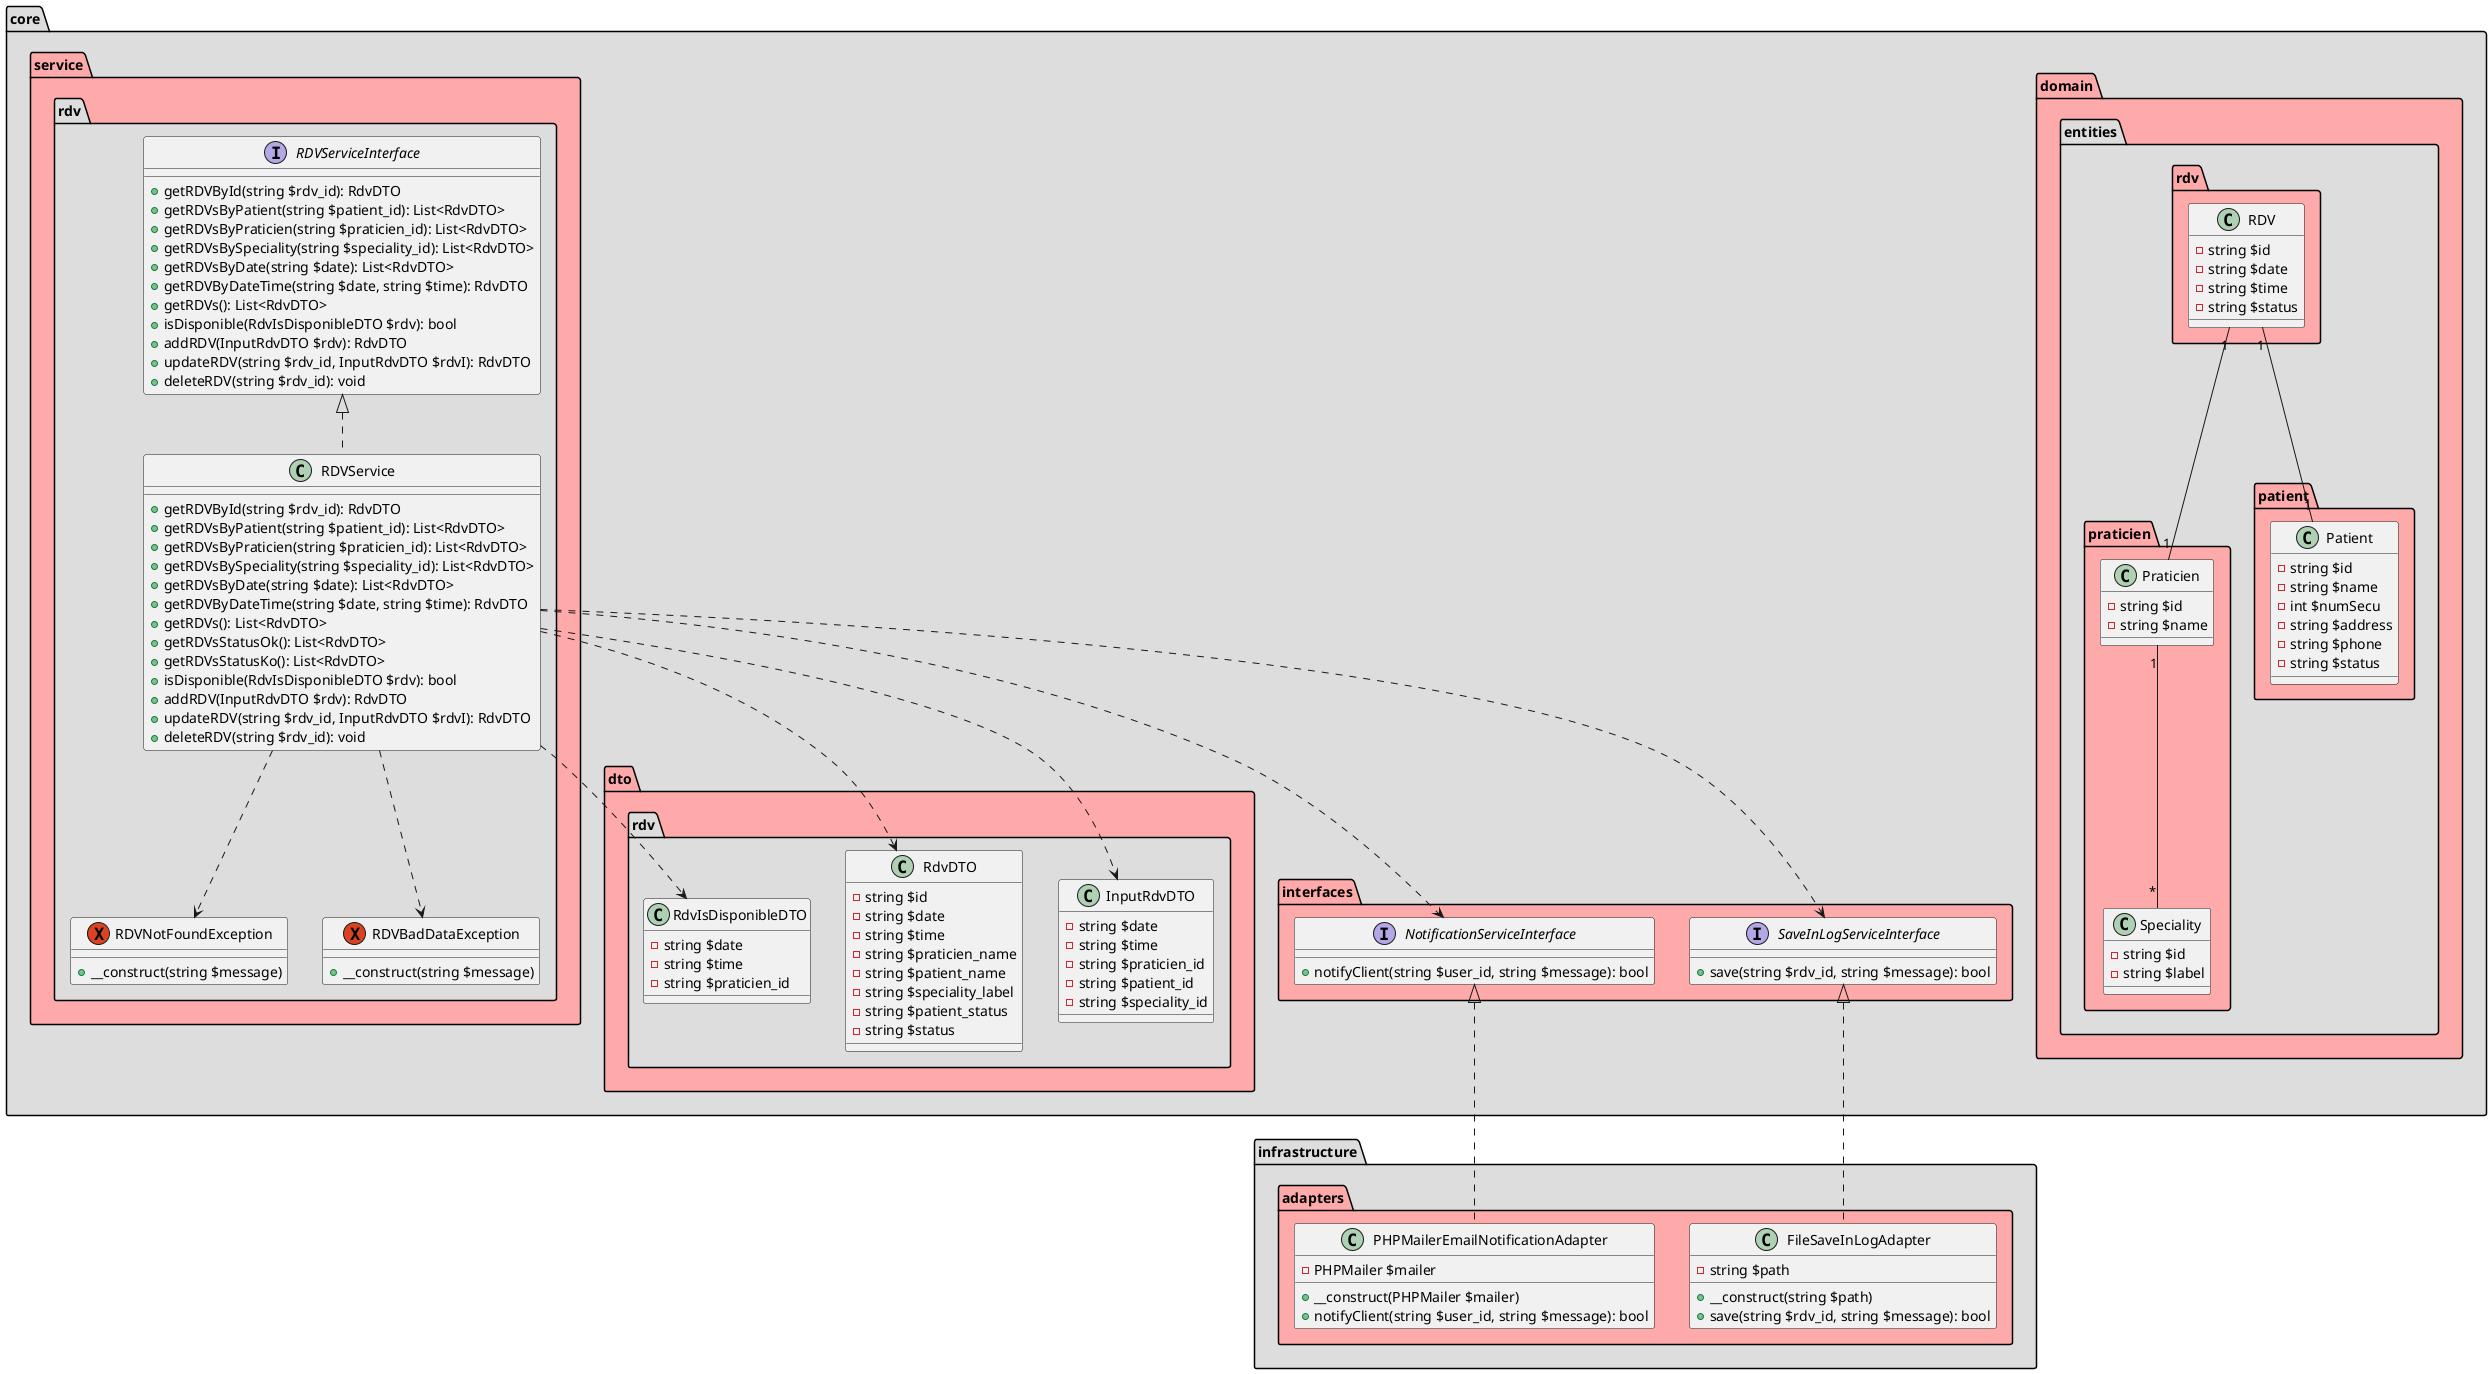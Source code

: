 @startuml
package "core" #DDDDDD{
    package "dto" #FFAAAA{
        package "rdv" #DDDDDD{
            class "InputRdvDTO"{
                - string $date
                - string $time
                - string $praticien_id
                - string $patient_id
                - string $speciality_id
            }
            class "RdvDTO"{
                - string $id
                - string $date
                - string $time
                - string $praticien_name
                - string $patient_name
                - string $speciality_label
                - string $patient_status
                - string $status
            }
            class "RdvIsDisponibleDTO"{
                - string $date
                - string $time
                - string $praticien_id
            }
        }
    }
    package "domain" #FFAAAA{
        package "entities" #DDDDDD{

            package "rdv" #FFAAAA{
                class "RDV"{
                    - string $id
                    - string $date
                    - string $time
                    - string $status
                }

            }
            package "praticien" #FFAAAA{
                class "Praticien"{
                    - string $id
                    - string $name
                }
                class "Speciality" {
                    - string $id
                    - string $label
                }
            }
            package "patient" #FFAAAA{
                class "Patient"{
                    - string $id
                    - string $name
                    - int $numSecu
                    - string $address
                    - string $phone
                    - string $status
                }

            }
            "RDV" "1"--"1" "Praticien"
            "RDV" "1"--"1" "Patient"
            "Praticien" "1"--"*" "Speciality"

        }
    }
    package "service" #FFAAAA{

            package "rdv" #DDDDDD{
                interface "RDVServiceInterface"{
                    + getRDVById(string $rdv_id): RdvDTO
                    + getRDVsByPatient(string $patient_id): List<RdvDTO>
                    + getRDVsByPraticien(string $praticien_id): List<RdvDTO>
                    + getRDVsBySpeciality(string $speciality_id): List<RdvDTO>
                    + getRDVsByDate(string $date): List<RdvDTO>
                    + getRDVByDateTime(string $date, string $time): RdvDTO
                    + getRDVs(): List<RdvDTO>
                    + isDisponible(RdvIsDisponibleDTO $rdv): bool
                    + addRDV(InputRdvDTO $rdv): RdvDTO
                    + updateRDV(string $rdv_id, InputRdvDTO $rdvI): RdvDTO
                    + deleteRDV(string $rdv_id): void
                }
                class "RDVService"{
                    + getRDVById(string $rdv_id): RdvDTO
                    + getRDVsByPatient(string $patient_id): List<RdvDTO>
                    + getRDVsByPraticien(string $praticien_id): List<RdvDTO>
                    + getRDVsBySpeciality(string $speciality_id): List<RdvDTO>
                    + getRDVsByDate(string $date): List<RdvDTO>
                    + getRDVByDateTime(string $date, string $time): RdvDTO
                    + getRDVs(): List<RdvDTO>
                    + getRDVsStatusOk(): List<RdvDTO>
                    + getRDVsStatusKo(): List<RdvDTO>
                    + isDisponible(RdvIsDisponibleDTO $rdv): bool
                    + addRDV(InputRdvDTO $rdv): RdvDTO
                    + updateRDV(string $rdv_id, InputRdvDTO $rdvI): RdvDTO
                    + deleteRDV(string $rdv_id): void

                }
                exception "RDVNotFoundException"{
                    + __construct(string $message)
                }
                exception "RDVBadDataException"{
                    + __construct(string $message)
                }
                "RDVService" ..up|> "RDVServiceInterface"
                "RDVService" ..> "RDVNotFoundException"
                "RDVService" ..> "RDVBadDataException"
            }
    }

    package "interfaces" #FFAAAA{
        interface "NotificationServiceInterface"{
            + notifyClient(string $user_id, string $message): bool
        }
        interface "SaveInLogServiceInterface"{
            + save(string $rdv_id, string $message): bool
        }
    }

}

package "infrastructure" #DDDDDD{
    package "adapters" #FFAAAA{
        class "PHPMailerEmailNotificationAdapter"{
            - PHPMailer $mailer
            + __construct(PHPMailer $mailer)
            + notifyClient(string $user_id, string $message): bool
        }
        class "FileSaveInLogAdapter"{
            - string $path
            + __construct(string $path)
            + save(string $rdv_id, string $message): bool
        }

    }

    "PHPMailerEmailNotificationAdapter" ..up|> "NotificationServiceInterface"
    "FileSaveInLogAdapter" ..up|> "SaveInLogServiceInterface"
}
"RDVService" ..> "NotificationServiceInterface"
"RDVService" ..> "SaveInLogServiceInterface"
"RDVService" ..> "InputRdvDTO"
"RDVService" ..> "RdvDTO"
"RDVService" ..> "RdvIsDisponibleDTO"
@enduml